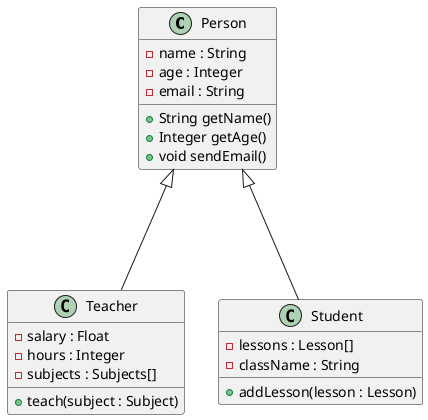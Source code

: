 @startuml
class Person {
    - name : String
    - age : Integer
    - email : String

    + String getName()
    + Integer getAge()
    + void sendEmail()
}

class Teacher {
    - salary : Float
    - hours : Integer
    - subjects : Subjects[]

    + teach(subject : Subject)
}


class Student {
    - lessons : Lesson[]
    - className : String

    + addLesson(lesson : Lesson)

}


Person <|--- Student
Person <|--- Teacher
Teacher -[hidden]> Student

@enduml